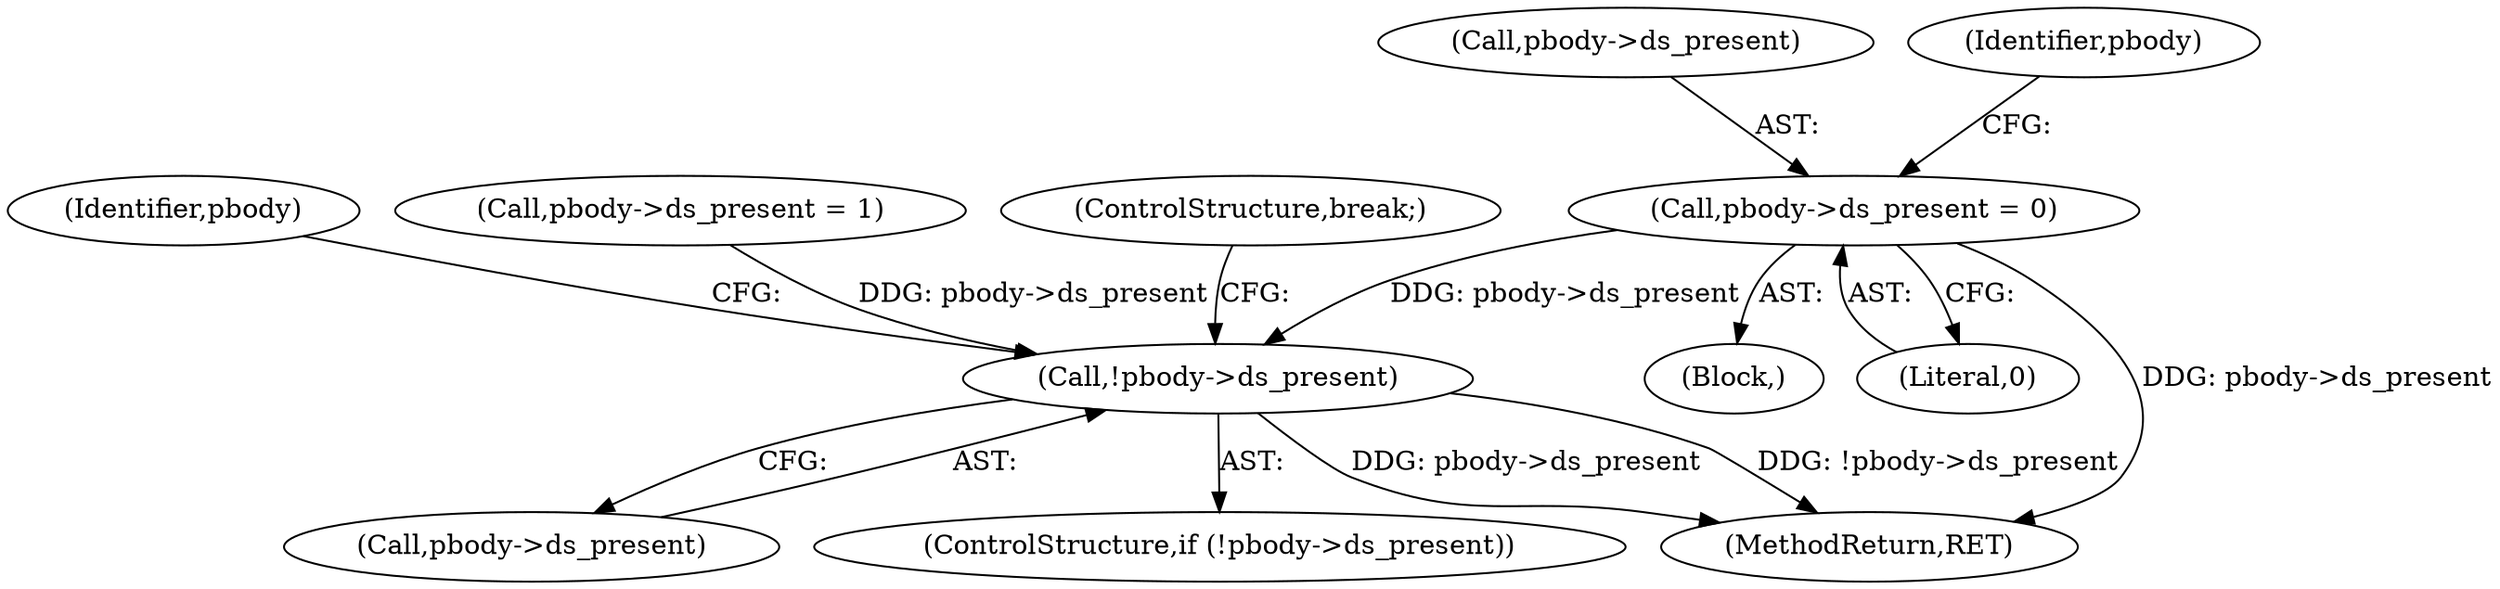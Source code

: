 digraph "0_tcpdump_99798bd9a41bd3d03fdc1e949810a38967f20ed3@pointer" {
"1000139" [label="(Call,pbody->ds_present = 0)"];
"1000554" [label="(Call,!pbody->ds_present)"];
"1000140" [label="(Call,pbody->ds_present)"];
"1000561" [label="(Identifier,pbody)"];
"1000766" [label="(MethodReturn,RET)"];
"1000146" [label="(Identifier,pbody)"];
"1000143" [label="(Literal,0)"];
"1000555" [label="(Call,pbody->ds_present)"];
"1000553" [label="(ControlStructure,if (!pbody->ds_present))"];
"1000116" [label="(Block,)"];
"1000564" [label="(Call,pbody->ds_present = 1)"];
"1000554" [label="(Call,!pbody->ds_present)"];
"1000139" [label="(Call,pbody->ds_present = 0)"];
"1000569" [label="(ControlStructure,break;)"];
"1000139" -> "1000116"  [label="AST: "];
"1000139" -> "1000143"  [label="CFG: "];
"1000140" -> "1000139"  [label="AST: "];
"1000143" -> "1000139"  [label="AST: "];
"1000146" -> "1000139"  [label="CFG: "];
"1000139" -> "1000766"  [label="DDG: pbody->ds_present"];
"1000139" -> "1000554"  [label="DDG: pbody->ds_present"];
"1000554" -> "1000553"  [label="AST: "];
"1000554" -> "1000555"  [label="CFG: "];
"1000555" -> "1000554"  [label="AST: "];
"1000561" -> "1000554"  [label="CFG: "];
"1000569" -> "1000554"  [label="CFG: "];
"1000554" -> "1000766"  [label="DDG: !pbody->ds_present"];
"1000554" -> "1000766"  [label="DDG: pbody->ds_present"];
"1000564" -> "1000554"  [label="DDG: pbody->ds_present"];
}
